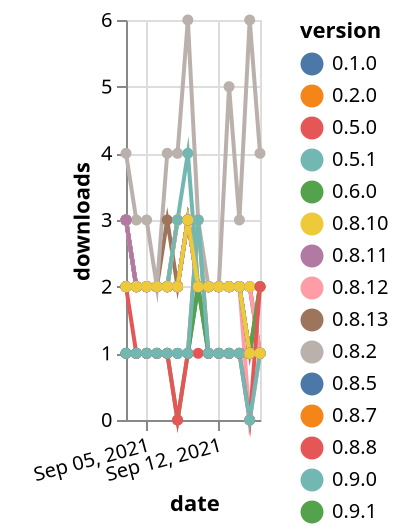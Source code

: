 {"$schema": "https://vega.github.io/schema/vega-lite/v5.json", "description": "A simple bar chart with embedded data.", "data": {"values": [{"date": "2021-09-03", "total": 228, "delta": 1, "version": "0.2.0"}, {"date": "2021-09-04", "total": 229, "delta": 1, "version": "0.2.0"}, {"date": "2021-09-05", "total": 230, "delta": 1, "version": "0.2.0"}, {"date": "2021-09-06", "total": 231, "delta": 1, "version": "0.2.0"}, {"date": "2021-09-07", "total": 232, "delta": 1, "version": "0.2.0"}, {"date": "2021-09-08", "total": 233, "delta": 1, "version": "0.2.0"}, {"date": "2021-09-09", "total": 234, "delta": 1, "version": "0.2.0"}, {"date": "2021-09-10", "total": 237, "delta": 3, "version": "0.2.0"}, {"date": "2021-09-11", "total": 238, "delta": 1, "version": "0.2.0"}, {"date": "2021-09-12", "total": 239, "delta": 1, "version": "0.2.0"}, {"date": "2021-09-13", "total": 240, "delta": 1, "version": "0.2.0"}, {"date": "2021-09-14", "total": 241, "delta": 1, "version": "0.2.0"}, {"date": "2021-09-15", "total": 242, "delta": 1, "version": "0.2.0"}, {"date": "2021-09-16", "total": 244, "delta": 2, "version": "0.2.0"}, {"date": "2021-09-03", "total": 196, "delta": 3, "version": "1.5.2"}, {"date": "2021-09-04", "total": 198, "delta": 2, "version": "1.5.2"}, {"date": "2021-09-05", "total": 200, "delta": 2, "version": "1.5.2"}, {"date": "2021-09-06", "total": 202, "delta": 2, "version": "1.5.2"}, {"date": "2021-09-07", "total": 204, "delta": 2, "version": "1.5.2"}, {"date": "2021-09-08", "total": 206, "delta": 2, "version": "1.5.2"}, {"date": "2021-09-09", "total": 209, "delta": 3, "version": "1.5.2"}, {"date": "2021-09-10", "total": 211, "delta": 2, "version": "1.5.2"}, {"date": "2021-09-11", "total": 213, "delta": 2, "version": "1.5.2"}, {"date": "2021-09-12", "total": 215, "delta": 2, "version": "1.5.2"}, {"date": "2021-09-13", "total": 217, "delta": 2, "version": "1.5.2"}, {"date": "2021-09-14", "total": 219, "delta": 2, "version": "1.5.2"}, {"date": "2021-09-15", "total": 220, "delta": 1, "version": "1.5.2"}, {"date": "2021-09-16", "total": 221, "delta": 1, "version": "1.5.2"}, {"date": "2021-09-03", "total": 361, "delta": 2, "version": "0.8.13"}, {"date": "2021-09-04", "total": 363, "delta": 2, "version": "0.8.13"}, {"date": "2021-09-05", "total": 365, "delta": 2, "version": "0.8.13"}, {"date": "2021-09-06", "total": 367, "delta": 2, "version": "0.8.13"}, {"date": "2021-09-07", "total": 369, "delta": 2, "version": "0.8.13"}, {"date": "2021-09-08", "total": 372, "delta": 3, "version": "0.8.13"}, {"date": "2021-09-09", "total": 375, "delta": 3, "version": "0.8.13"}, {"date": "2021-09-10", "total": 377, "delta": 2, "version": "0.8.13"}, {"date": "2021-09-11", "total": 379, "delta": 2, "version": "0.8.13"}, {"date": "2021-09-12", "total": 381, "delta": 2, "version": "0.8.13"}, {"date": "2021-09-13", "total": 383, "delta": 2, "version": "0.8.13"}, {"date": "2021-09-14", "total": 385, "delta": 2, "version": "0.8.13"}, {"date": "2021-09-15", "total": 387, "delta": 2, "version": "0.8.13"}, {"date": "2021-09-16", "total": 388, "delta": 1, "version": "0.8.13"}, {"date": "2021-09-03", "total": 246, "delta": 3, "version": "1.1.0"}, {"date": "2021-09-04", "total": 248, "delta": 2, "version": "1.1.0"}, {"date": "2021-09-05", "total": 250, "delta": 2, "version": "1.1.0"}, {"date": "2021-09-06", "total": 252, "delta": 2, "version": "1.1.0"}, {"date": "2021-09-07", "total": 255, "delta": 3, "version": "1.1.0"}, {"date": "2021-09-08", "total": 257, "delta": 2, "version": "1.1.0"}, {"date": "2021-09-09", "total": 260, "delta": 3, "version": "1.1.0"}, {"date": "2021-09-10", "total": 262, "delta": 2, "version": "1.1.0"}, {"date": "2021-09-11", "total": 264, "delta": 2, "version": "1.1.0"}, {"date": "2021-09-12", "total": 266, "delta": 2, "version": "1.1.0"}, {"date": "2021-09-13", "total": 268, "delta": 2, "version": "1.1.0"}, {"date": "2021-09-14", "total": 270, "delta": 2, "version": "1.1.0"}, {"date": "2021-09-15", "total": 271, "delta": 1, "version": "1.1.0"}, {"date": "2021-09-16", "total": 272, "delta": 1, "version": "1.1.0"}, {"date": "2021-09-03", "total": 170, "delta": 4, "version": "1.6.0"}, {"date": "2021-09-04", "total": 173, "delta": 3, "version": "1.6.0"}, {"date": "2021-09-05", "total": 176, "delta": 3, "version": "1.6.0"}, {"date": "2021-09-06", "total": 178, "delta": 2, "version": "1.6.0"}, {"date": "2021-09-07", "total": 182, "delta": 4, "version": "1.6.0"}, {"date": "2021-09-08", "total": 186, "delta": 4, "version": "1.6.0"}, {"date": "2021-09-09", "total": 192, "delta": 6, "version": "1.6.0"}, {"date": "2021-09-10", "total": 195, "delta": 3, "version": "1.6.0"}, {"date": "2021-09-11", "total": 197, "delta": 2, "version": "1.6.0"}, {"date": "2021-09-12", "total": 199, "delta": 2, "version": "1.6.0"}, {"date": "2021-09-13", "total": 204, "delta": 5, "version": "1.6.0"}, {"date": "2021-09-14", "total": 207, "delta": 3, "version": "1.6.0"}, {"date": "2021-09-15", "total": 213, "delta": 6, "version": "1.6.0"}, {"date": "2021-09-16", "total": 217, "delta": 4, "version": "1.6.0"}, {"date": "2021-09-03", "total": 207, "delta": 3, "version": "1.3.6"}, {"date": "2021-09-04", "total": 209, "delta": 2, "version": "1.3.6"}, {"date": "2021-09-05", "total": 211, "delta": 2, "version": "1.3.6"}, {"date": "2021-09-06", "total": 213, "delta": 2, "version": "1.3.6"}, {"date": "2021-09-07", "total": 215, "delta": 2, "version": "1.3.6"}, {"date": "2021-09-08", "total": 217, "delta": 2, "version": "1.3.6"}, {"date": "2021-09-09", "total": 220, "delta": 3, "version": "1.3.6"}, {"date": "2021-09-10", "total": 222, "delta": 2, "version": "1.3.6"}, {"date": "2021-09-11", "total": 224, "delta": 2, "version": "1.3.6"}, {"date": "2021-09-12", "total": 226, "delta": 2, "version": "1.3.6"}, {"date": "2021-09-13", "total": 228, "delta": 2, "version": "1.3.6"}, {"date": "2021-09-14", "total": 230, "delta": 2, "version": "1.3.6"}, {"date": "2021-09-15", "total": 231, "delta": 1, "version": "1.3.6"}, {"date": "2021-09-16", "total": 232, "delta": 1, "version": "1.3.6"}, {"date": "2021-09-03", "total": 327, "delta": 2, "version": "0.9.6"}, {"date": "2021-09-04", "total": 329, "delta": 2, "version": "0.9.6"}, {"date": "2021-09-05", "total": 331, "delta": 2, "version": "0.9.6"}, {"date": "2021-09-06", "total": 333, "delta": 2, "version": "0.9.6"}, {"date": "2021-09-07", "total": 335, "delta": 2, "version": "0.9.6"}, {"date": "2021-09-08", "total": 337, "delta": 2, "version": "0.9.6"}, {"date": "2021-09-09", "total": 340, "delta": 3, "version": "0.9.6"}, {"date": "2021-09-10", "total": 342, "delta": 2, "version": "0.9.6"}, {"date": "2021-09-11", "total": 344, "delta": 2, "version": "0.9.6"}, {"date": "2021-09-12", "total": 346, "delta": 2, "version": "0.9.6"}, {"date": "2021-09-13", "total": 348, "delta": 2, "version": "0.9.6"}, {"date": "2021-09-14", "total": 350, "delta": 2, "version": "0.9.6"}, {"date": "2021-09-15", "total": 351, "delta": 1, "version": "0.9.6"}, {"date": "2021-09-16", "total": 352, "delta": 1, "version": "0.9.6"}, {"date": "2021-09-03", "total": 445, "delta": 2, "version": "0.8.11"}, {"date": "2021-09-04", "total": 447, "delta": 2, "version": "0.8.11"}, {"date": "2021-09-05", "total": 449, "delta": 2, "version": "0.8.11"}, {"date": "2021-09-06", "total": 451, "delta": 2, "version": "0.8.11"}, {"date": "2021-09-07", "total": 453, "delta": 2, "version": "0.8.11"}, {"date": "2021-09-08", "total": 456, "delta": 3, "version": "0.8.11"}, {"date": "2021-09-09", "total": 459, "delta": 3, "version": "0.8.11"}, {"date": "2021-09-10", "total": 461, "delta": 2, "version": "0.8.11"}, {"date": "2021-09-11", "total": 463, "delta": 2, "version": "0.8.11"}, {"date": "2021-09-12", "total": 465, "delta": 2, "version": "0.8.11"}, {"date": "2021-09-13", "total": 467, "delta": 2, "version": "0.8.11"}, {"date": "2021-09-14", "total": 469, "delta": 2, "version": "0.8.11"}, {"date": "2021-09-15", "total": 471, "delta": 2, "version": "0.8.11"}, {"date": "2021-09-16", "total": 472, "delta": 1, "version": "0.8.11"}, {"date": "2021-09-03", "total": 321, "delta": 3, "version": "1.0.0"}, {"date": "2021-09-04", "total": 323, "delta": 2, "version": "1.0.0"}, {"date": "2021-09-05", "total": 325, "delta": 2, "version": "1.0.0"}, {"date": "2021-09-06", "total": 327, "delta": 2, "version": "1.0.0"}, {"date": "2021-09-07", "total": 329, "delta": 2, "version": "1.0.0"}, {"date": "2021-09-08", "total": 331, "delta": 2, "version": "1.0.0"}, {"date": "2021-09-09", "total": 334, "delta": 3, "version": "1.0.0"}, {"date": "2021-09-10", "total": 336, "delta": 2, "version": "1.0.0"}, {"date": "2021-09-11", "total": 338, "delta": 2, "version": "1.0.0"}, {"date": "2021-09-12", "total": 340, "delta": 2, "version": "1.0.0"}, {"date": "2021-09-13", "total": 342, "delta": 2, "version": "1.0.0"}, {"date": "2021-09-14", "total": 344, "delta": 2, "version": "1.0.0"}, {"date": "2021-09-15", "total": 344, "delta": 0, "version": "1.0.0"}, {"date": "2021-09-16", "total": 345, "delta": 1, "version": "1.0.0"}, {"date": "2021-09-03", "total": 205, "delta": 3, "version": "1.3.3"}, {"date": "2021-09-04", "total": 207, "delta": 2, "version": "1.3.3"}, {"date": "2021-09-05", "total": 209, "delta": 2, "version": "1.3.3"}, {"date": "2021-09-06", "total": 211, "delta": 2, "version": "1.3.3"}, {"date": "2021-09-07", "total": 213, "delta": 2, "version": "1.3.3"}, {"date": "2021-09-08", "total": 215, "delta": 2, "version": "1.3.3"}, {"date": "2021-09-09", "total": 218, "delta": 3, "version": "1.3.3"}, {"date": "2021-09-10", "total": 220, "delta": 2, "version": "1.3.3"}, {"date": "2021-09-11", "total": 222, "delta": 2, "version": "1.3.3"}, {"date": "2021-09-12", "total": 224, "delta": 2, "version": "1.3.3"}, {"date": "2021-09-13", "total": 226, "delta": 2, "version": "1.3.3"}, {"date": "2021-09-14", "total": 228, "delta": 2, "version": "1.3.3"}, {"date": "2021-09-15", "total": 229, "delta": 1, "version": "1.3.3"}, {"date": "2021-09-16", "total": 230, "delta": 1, "version": "1.3.3"}, {"date": "2021-09-03", "total": 438, "delta": 2, "version": "0.8.7"}, {"date": "2021-09-04", "total": 440, "delta": 2, "version": "0.8.7"}, {"date": "2021-09-05", "total": 442, "delta": 2, "version": "0.8.7"}, {"date": "2021-09-06", "total": 444, "delta": 2, "version": "0.8.7"}, {"date": "2021-09-07", "total": 446, "delta": 2, "version": "0.8.7"}, {"date": "2021-09-08", "total": 448, "delta": 2, "version": "0.8.7"}, {"date": "2021-09-09", "total": 451, "delta": 3, "version": "0.8.7"}, {"date": "2021-09-10", "total": 453, "delta": 2, "version": "0.8.7"}, {"date": "2021-09-11", "total": 455, "delta": 2, "version": "0.8.7"}, {"date": "2021-09-12", "total": 457, "delta": 2, "version": "0.8.7"}, {"date": "2021-09-13", "total": 459, "delta": 2, "version": "0.8.7"}, {"date": "2021-09-14", "total": 461, "delta": 2, "version": "0.8.7"}, {"date": "2021-09-15", "total": 462, "delta": 1, "version": "0.8.7"}, {"date": "2021-09-16", "total": 463, "delta": 1, "version": "0.8.7"}, {"date": "2021-09-03", "total": 579, "delta": 2, "version": "0.8.2"}, {"date": "2021-09-04", "total": 581, "delta": 2, "version": "0.8.2"}, {"date": "2021-09-05", "total": 583, "delta": 2, "version": "0.8.2"}, {"date": "2021-09-06", "total": 585, "delta": 2, "version": "0.8.2"}, {"date": "2021-09-07", "total": 587, "delta": 2, "version": "0.8.2"}, {"date": "2021-09-08", "total": 589, "delta": 2, "version": "0.8.2"}, {"date": "2021-09-09", "total": 592, "delta": 3, "version": "0.8.2"}, {"date": "2021-09-10", "total": 594, "delta": 2, "version": "0.8.2"}, {"date": "2021-09-11", "total": 596, "delta": 2, "version": "0.8.2"}, {"date": "2021-09-12", "total": 598, "delta": 2, "version": "0.8.2"}, {"date": "2021-09-13", "total": 600, "delta": 2, "version": "0.8.2"}, {"date": "2021-09-14", "total": 602, "delta": 2, "version": "0.8.2"}, {"date": "2021-09-15", "total": 603, "delta": 1, "version": "0.8.2"}, {"date": "2021-09-16", "total": 604, "delta": 1, "version": "0.8.2"}, {"date": "2021-09-03", "total": 489, "delta": 2, "version": "0.8.12"}, {"date": "2021-09-04", "total": 491, "delta": 2, "version": "0.8.12"}, {"date": "2021-09-05", "total": 493, "delta": 2, "version": "0.8.12"}, {"date": "2021-09-06", "total": 495, "delta": 2, "version": "0.8.12"}, {"date": "2021-09-07", "total": 497, "delta": 2, "version": "0.8.12"}, {"date": "2021-09-08", "total": 500, "delta": 3, "version": "0.8.12"}, {"date": "2021-09-09", "total": 503, "delta": 3, "version": "0.8.12"}, {"date": "2021-09-10", "total": 505, "delta": 2, "version": "0.8.12"}, {"date": "2021-09-11", "total": 507, "delta": 2, "version": "0.8.12"}, {"date": "2021-09-12", "total": 509, "delta": 2, "version": "0.8.12"}, {"date": "2021-09-13", "total": 511, "delta": 2, "version": "0.8.12"}, {"date": "2021-09-14", "total": 513, "delta": 2, "version": "0.8.12"}, {"date": "2021-09-15", "total": 515, "delta": 2, "version": "0.8.12"}, {"date": "2021-09-16", "total": 516, "delta": 1, "version": "0.8.12"}, {"date": "2021-09-03", "total": 365, "delta": 2, "version": "0.9.1"}, {"date": "2021-09-04", "total": 367, "delta": 2, "version": "0.9.1"}, {"date": "2021-09-05", "total": 369, "delta": 2, "version": "0.9.1"}, {"date": "2021-09-06", "total": 371, "delta": 2, "version": "0.9.1"}, {"date": "2021-09-07", "total": 373, "delta": 2, "version": "0.9.1"}, {"date": "2021-09-08", "total": 375, "delta": 2, "version": "0.9.1"}, {"date": "2021-09-09", "total": 378, "delta": 3, "version": "0.9.1"}, {"date": "2021-09-10", "total": 380, "delta": 2, "version": "0.9.1"}, {"date": "2021-09-11", "total": 382, "delta": 2, "version": "0.9.1"}, {"date": "2021-09-12", "total": 384, "delta": 2, "version": "0.9.1"}, {"date": "2021-09-13", "total": 386, "delta": 2, "version": "0.9.1"}, {"date": "2021-09-14", "total": 388, "delta": 2, "version": "0.9.1"}, {"date": "2021-09-15", "total": 389, "delta": 1, "version": "0.9.1"}, {"date": "2021-09-16", "total": 390, "delta": 1, "version": "0.9.1"}, {"date": "2021-09-03", "total": 441, "delta": 2, "version": "0.8.5"}, {"date": "2021-09-04", "total": 443, "delta": 2, "version": "0.8.5"}, {"date": "2021-09-05", "total": 445, "delta": 2, "version": "0.8.5"}, {"date": "2021-09-06", "total": 447, "delta": 2, "version": "0.8.5"}, {"date": "2021-09-07", "total": 449, "delta": 2, "version": "0.8.5"}, {"date": "2021-09-08", "total": 451, "delta": 2, "version": "0.8.5"}, {"date": "2021-09-09", "total": 454, "delta": 3, "version": "0.8.5"}, {"date": "2021-09-10", "total": 456, "delta": 2, "version": "0.8.5"}, {"date": "2021-09-11", "total": 458, "delta": 2, "version": "0.8.5"}, {"date": "2021-09-12", "total": 460, "delta": 2, "version": "0.8.5"}, {"date": "2021-09-13", "total": 462, "delta": 2, "version": "0.8.5"}, {"date": "2021-09-14", "total": 464, "delta": 2, "version": "0.8.5"}, {"date": "2021-09-15", "total": 465, "delta": 1, "version": "0.8.5"}, {"date": "2021-09-16", "total": 466, "delta": 1, "version": "0.8.5"}, {"date": "2021-09-03", "total": 425, "delta": 2, "version": "0.8.8"}, {"date": "2021-09-04", "total": 427, "delta": 2, "version": "0.8.8"}, {"date": "2021-09-05", "total": 429, "delta": 2, "version": "0.8.8"}, {"date": "2021-09-06", "total": 431, "delta": 2, "version": "0.8.8"}, {"date": "2021-09-07", "total": 433, "delta": 2, "version": "0.8.8"}, {"date": "2021-09-08", "total": 435, "delta": 2, "version": "0.8.8"}, {"date": "2021-09-09", "total": 438, "delta": 3, "version": "0.8.8"}, {"date": "2021-09-10", "total": 440, "delta": 2, "version": "0.8.8"}, {"date": "2021-09-11", "total": 442, "delta": 2, "version": "0.8.8"}, {"date": "2021-09-12", "total": 444, "delta": 2, "version": "0.8.8"}, {"date": "2021-09-13", "total": 446, "delta": 2, "version": "0.8.8"}, {"date": "2021-09-14", "total": 448, "delta": 2, "version": "0.8.8"}, {"date": "2021-09-15", "total": 449, "delta": 1, "version": "0.8.8"}, {"date": "2021-09-16", "total": 451, "delta": 2, "version": "0.8.8"}, {"date": "2021-09-03", "total": 221, "delta": 3, "version": "1.3.1"}, {"date": "2021-09-04", "total": 223, "delta": 2, "version": "1.3.1"}, {"date": "2021-09-05", "total": 225, "delta": 2, "version": "1.3.1"}, {"date": "2021-09-06", "total": 227, "delta": 2, "version": "1.3.1"}, {"date": "2021-09-07", "total": 229, "delta": 2, "version": "1.3.1"}, {"date": "2021-09-08", "total": 231, "delta": 2, "version": "1.3.1"}, {"date": "2021-09-09", "total": 234, "delta": 3, "version": "1.3.1"}, {"date": "2021-09-10", "total": 236, "delta": 2, "version": "1.3.1"}, {"date": "2021-09-11", "total": 238, "delta": 2, "version": "1.3.1"}, {"date": "2021-09-12", "total": 240, "delta": 2, "version": "1.3.1"}, {"date": "2021-09-13", "total": 242, "delta": 2, "version": "1.3.1"}, {"date": "2021-09-14", "total": 244, "delta": 2, "version": "1.3.1"}, {"date": "2021-09-15", "total": 245, "delta": 1, "version": "1.3.1"}, {"date": "2021-09-16", "total": 246, "delta": 1, "version": "1.3.1"}, {"date": "2021-09-03", "total": 201, "delta": 3, "version": "1.2.3"}, {"date": "2021-09-04", "total": 203, "delta": 2, "version": "1.2.3"}, {"date": "2021-09-05", "total": 205, "delta": 2, "version": "1.2.3"}, {"date": "2021-09-06", "total": 207, "delta": 2, "version": "1.2.3"}, {"date": "2021-09-07", "total": 209, "delta": 2, "version": "1.2.3"}, {"date": "2021-09-08", "total": 211, "delta": 2, "version": "1.2.3"}, {"date": "2021-09-09", "total": 214, "delta": 3, "version": "1.2.3"}, {"date": "2021-09-10", "total": 216, "delta": 2, "version": "1.2.3"}, {"date": "2021-09-11", "total": 218, "delta": 2, "version": "1.2.3"}, {"date": "2021-09-12", "total": 220, "delta": 2, "version": "1.2.3"}, {"date": "2021-09-13", "total": 222, "delta": 2, "version": "1.2.3"}, {"date": "2021-09-14", "total": 224, "delta": 2, "version": "1.2.3"}, {"date": "2021-09-15", "total": 225, "delta": 1, "version": "1.2.3"}, {"date": "2021-09-16", "total": 226, "delta": 1, "version": "1.2.3"}, {"date": "2021-09-03", "total": 429, "delta": 2, "version": "0.8.10"}, {"date": "2021-09-04", "total": 431, "delta": 2, "version": "0.8.10"}, {"date": "2021-09-05", "total": 433, "delta": 2, "version": "0.8.10"}, {"date": "2021-09-06", "total": 435, "delta": 2, "version": "0.8.10"}, {"date": "2021-09-07", "total": 437, "delta": 2, "version": "0.8.10"}, {"date": "2021-09-08", "total": 440, "delta": 3, "version": "0.8.10"}, {"date": "2021-09-09", "total": 443, "delta": 3, "version": "0.8.10"}, {"date": "2021-09-10", "total": 445, "delta": 2, "version": "0.8.10"}, {"date": "2021-09-11", "total": 447, "delta": 2, "version": "0.8.10"}, {"date": "2021-09-12", "total": 449, "delta": 2, "version": "0.8.10"}, {"date": "2021-09-13", "total": 451, "delta": 2, "version": "0.8.10"}, {"date": "2021-09-14", "total": 453, "delta": 2, "version": "0.8.10"}, {"date": "2021-09-15", "total": 455, "delta": 2, "version": "0.8.10"}, {"date": "2021-09-16", "total": 457, "delta": 2, "version": "0.8.10"}, {"date": "2021-09-03", "total": 195, "delta": 3, "version": "1.3.2"}, {"date": "2021-09-04", "total": 197, "delta": 2, "version": "1.3.2"}, {"date": "2021-09-05", "total": 199, "delta": 2, "version": "1.3.2"}, {"date": "2021-09-06", "total": 201, "delta": 2, "version": "1.3.2"}, {"date": "2021-09-07", "total": 203, "delta": 2, "version": "1.3.2"}, {"date": "2021-09-08", "total": 205, "delta": 2, "version": "1.3.2"}, {"date": "2021-09-09", "total": 208, "delta": 3, "version": "1.3.2"}, {"date": "2021-09-10", "total": 210, "delta": 2, "version": "1.3.2"}, {"date": "2021-09-11", "total": 212, "delta": 2, "version": "1.3.2"}, {"date": "2021-09-12", "total": 214, "delta": 2, "version": "1.3.2"}, {"date": "2021-09-13", "total": 216, "delta": 2, "version": "1.3.2"}, {"date": "2021-09-14", "total": 218, "delta": 2, "version": "1.3.2"}, {"date": "2021-09-15", "total": 219, "delta": 1, "version": "1.3.2"}, {"date": "2021-09-16", "total": 220, "delta": 1, "version": "1.3.2"}, {"date": "2021-09-03", "total": 217, "delta": 3, "version": "1.2.0"}, {"date": "2021-09-04", "total": 219, "delta": 2, "version": "1.2.0"}, {"date": "2021-09-05", "total": 221, "delta": 2, "version": "1.2.0"}, {"date": "2021-09-06", "total": 223, "delta": 2, "version": "1.2.0"}, {"date": "2021-09-07", "total": 225, "delta": 2, "version": "1.2.0"}, {"date": "2021-09-08", "total": 227, "delta": 2, "version": "1.2.0"}, {"date": "2021-09-09", "total": 230, "delta": 3, "version": "1.2.0"}, {"date": "2021-09-10", "total": 232, "delta": 2, "version": "1.2.0"}, {"date": "2021-09-11", "total": 234, "delta": 2, "version": "1.2.0"}, {"date": "2021-09-12", "total": 236, "delta": 2, "version": "1.2.0"}, {"date": "2021-09-13", "total": 238, "delta": 2, "version": "1.2.0"}, {"date": "2021-09-14", "total": 240, "delta": 2, "version": "1.2.0"}, {"date": "2021-09-15", "total": 241, "delta": 1, "version": "1.2.0"}, {"date": "2021-09-16", "total": 242, "delta": 1, "version": "1.2.0"}, {"date": "2021-09-03", "total": 157, "delta": 1, "version": "0.1.0"}, {"date": "2021-09-04", "total": 158, "delta": 1, "version": "0.1.0"}, {"date": "2021-09-05", "total": 159, "delta": 1, "version": "0.1.0"}, {"date": "2021-09-06", "total": 160, "delta": 1, "version": "0.1.0"}, {"date": "2021-09-07", "total": 161, "delta": 1, "version": "0.1.0"}, {"date": "2021-09-08", "total": 162, "delta": 1, "version": "0.1.0"}, {"date": "2021-09-09", "total": 163, "delta": 1, "version": "0.1.0"}, {"date": "2021-09-10", "total": 165, "delta": 2, "version": "0.1.0"}, {"date": "2021-09-11", "total": 166, "delta": 1, "version": "0.1.0"}, {"date": "2021-09-12", "total": 167, "delta": 1, "version": "0.1.0"}, {"date": "2021-09-13", "total": 168, "delta": 1, "version": "0.1.0"}, {"date": "2021-09-14", "total": 169, "delta": 1, "version": "0.1.0"}, {"date": "2021-09-15", "total": 170, "delta": 1, "version": "0.1.0"}, {"date": "2021-09-16", "total": 171, "delta": 1, "version": "0.1.0"}, {"date": "2021-09-03", "total": 214, "delta": 3, "version": "1.2.1"}, {"date": "2021-09-04", "total": 216, "delta": 2, "version": "1.2.1"}, {"date": "2021-09-05", "total": 218, "delta": 2, "version": "1.2.1"}, {"date": "2021-09-06", "total": 220, "delta": 2, "version": "1.2.1"}, {"date": "2021-09-07", "total": 222, "delta": 2, "version": "1.2.1"}, {"date": "2021-09-08", "total": 224, "delta": 2, "version": "1.2.1"}, {"date": "2021-09-09", "total": 227, "delta": 3, "version": "1.2.1"}, {"date": "2021-09-10", "total": 229, "delta": 2, "version": "1.2.1"}, {"date": "2021-09-11", "total": 231, "delta": 2, "version": "1.2.1"}, {"date": "2021-09-12", "total": 233, "delta": 2, "version": "1.2.1"}, {"date": "2021-09-13", "total": 235, "delta": 2, "version": "1.2.1"}, {"date": "2021-09-14", "total": 237, "delta": 2, "version": "1.2.1"}, {"date": "2021-09-15", "total": 238, "delta": 1, "version": "1.2.1"}, {"date": "2021-09-16", "total": 239, "delta": 1, "version": "1.2.1"}, {"date": "2021-09-03", "total": 177, "delta": 3, "version": "1.5.0"}, {"date": "2021-09-04", "total": 179, "delta": 2, "version": "1.5.0"}, {"date": "2021-09-05", "total": 181, "delta": 2, "version": "1.5.0"}, {"date": "2021-09-06", "total": 183, "delta": 2, "version": "1.5.0"}, {"date": "2021-09-07", "total": 185, "delta": 2, "version": "1.5.0"}, {"date": "2021-09-08", "total": 187, "delta": 2, "version": "1.5.0"}, {"date": "2021-09-09", "total": 190, "delta": 3, "version": "1.5.0"}, {"date": "2021-09-10", "total": 192, "delta": 2, "version": "1.5.0"}, {"date": "2021-09-11", "total": 194, "delta": 2, "version": "1.5.0"}, {"date": "2021-09-12", "total": 196, "delta": 2, "version": "1.5.0"}, {"date": "2021-09-13", "total": 198, "delta": 2, "version": "1.5.0"}, {"date": "2021-09-14", "total": 200, "delta": 2, "version": "1.5.0"}, {"date": "2021-09-15", "total": 201, "delta": 1, "version": "1.5.0"}, {"date": "2021-09-16", "total": 202, "delta": 1, "version": "1.5.0"}, {"date": "2021-09-03", "total": 175, "delta": 1, "version": "0.6.0"}, {"date": "2021-09-04", "total": 176, "delta": 1, "version": "0.6.0"}, {"date": "2021-09-05", "total": 177, "delta": 1, "version": "0.6.0"}, {"date": "2021-09-06", "total": 178, "delta": 1, "version": "0.6.0"}, {"date": "2021-09-07", "total": 179, "delta": 1, "version": "0.6.0"}, {"date": "2021-09-08", "total": 179, "delta": 0, "version": "0.6.0"}, {"date": "2021-09-09", "total": 180, "delta": 1, "version": "0.6.0"}, {"date": "2021-09-10", "total": 182, "delta": 2, "version": "0.6.0"}, {"date": "2021-09-11", "total": 183, "delta": 1, "version": "0.6.0"}, {"date": "2021-09-12", "total": 184, "delta": 1, "version": "0.6.0"}, {"date": "2021-09-13", "total": 185, "delta": 1, "version": "0.6.0"}, {"date": "2021-09-14", "total": 186, "delta": 1, "version": "0.6.0"}, {"date": "2021-09-15", "total": 187, "delta": 1, "version": "0.6.0"}, {"date": "2021-09-16", "total": 189, "delta": 2, "version": "0.6.0"}, {"date": "2021-09-03", "total": 176, "delta": 2, "version": "0.5.0"}, {"date": "2021-09-04", "total": 177, "delta": 1, "version": "0.5.0"}, {"date": "2021-09-05", "total": 178, "delta": 1, "version": "0.5.0"}, {"date": "2021-09-06", "total": 179, "delta": 1, "version": "0.5.0"}, {"date": "2021-09-07", "total": 180, "delta": 1, "version": "0.5.0"}, {"date": "2021-09-08", "total": 180, "delta": 0, "version": "0.5.0"}, {"date": "2021-09-09", "total": 181, "delta": 1, "version": "0.5.0"}, {"date": "2021-09-10", "total": 182, "delta": 1, "version": "0.5.0"}, {"date": "2021-09-11", "total": 183, "delta": 1, "version": "0.5.0"}, {"date": "2021-09-12", "total": 184, "delta": 1, "version": "0.5.0"}, {"date": "2021-09-13", "total": 185, "delta": 1, "version": "0.5.0"}, {"date": "2021-09-14", "total": 186, "delta": 1, "version": "0.5.0"}, {"date": "2021-09-15", "total": 186, "delta": 0, "version": "0.5.0"}, {"date": "2021-09-16", "total": 188, "delta": 2, "version": "0.5.0"}, {"date": "2021-09-03", "total": 198, "delta": 3, "version": "1.4.0"}, {"date": "2021-09-04", "total": 200, "delta": 2, "version": "1.4.0"}, {"date": "2021-09-05", "total": 202, "delta": 2, "version": "1.4.0"}, {"date": "2021-09-06", "total": 204, "delta": 2, "version": "1.4.0"}, {"date": "2021-09-07", "total": 206, "delta": 2, "version": "1.4.0"}, {"date": "2021-09-08", "total": 208, "delta": 2, "version": "1.4.0"}, {"date": "2021-09-09", "total": 211, "delta": 3, "version": "1.4.0"}, {"date": "2021-09-10", "total": 213, "delta": 2, "version": "1.4.0"}, {"date": "2021-09-11", "total": 215, "delta": 2, "version": "1.4.0"}, {"date": "2021-09-12", "total": 217, "delta": 2, "version": "1.4.0"}, {"date": "2021-09-13", "total": 219, "delta": 2, "version": "1.4.0"}, {"date": "2021-09-14", "total": 221, "delta": 2, "version": "1.4.0"}, {"date": "2021-09-15", "total": 222, "delta": 1, "version": "1.4.0"}, {"date": "2021-09-16", "total": 223, "delta": 1, "version": "1.4.0"}, {"date": "2021-09-03", "total": 439, "delta": 2, "version": "0.9.0"}, {"date": "2021-09-04", "total": 441, "delta": 2, "version": "0.9.0"}, {"date": "2021-09-05", "total": 443, "delta": 2, "version": "0.9.0"}, {"date": "2021-09-06", "total": 445, "delta": 2, "version": "0.9.0"}, {"date": "2021-09-07", "total": 447, "delta": 2, "version": "0.9.0"}, {"date": "2021-09-08", "total": 450, "delta": 3, "version": "0.9.0"}, {"date": "2021-09-09", "total": 454, "delta": 4, "version": "0.9.0"}, {"date": "2021-09-10", "total": 456, "delta": 2, "version": "0.9.0"}, {"date": "2021-09-11", "total": 458, "delta": 2, "version": "0.9.0"}, {"date": "2021-09-12", "total": 460, "delta": 2, "version": "0.9.0"}, {"date": "2021-09-13", "total": 462, "delta": 2, "version": "0.9.0"}, {"date": "2021-09-14", "total": 464, "delta": 2, "version": "0.9.0"}, {"date": "2021-09-15", "total": 465, "delta": 1, "version": "0.9.0"}, {"date": "2021-09-16", "total": 466, "delta": 1, "version": "0.9.0"}, {"date": "2021-09-03", "total": 210, "delta": 1, "version": "0.5.1"}, {"date": "2021-09-04", "total": 211, "delta": 1, "version": "0.5.1"}, {"date": "2021-09-05", "total": 212, "delta": 1, "version": "0.5.1"}, {"date": "2021-09-06", "total": 213, "delta": 1, "version": "0.5.1"}, {"date": "2021-09-07", "total": 214, "delta": 1, "version": "0.5.1"}, {"date": "2021-09-08", "total": 215, "delta": 1, "version": "0.5.1"}, {"date": "2021-09-09", "total": 216, "delta": 1, "version": "0.5.1"}, {"date": "2021-09-10", "total": 219, "delta": 3, "version": "0.5.1"}, {"date": "2021-09-11", "total": 220, "delta": 1, "version": "0.5.1"}, {"date": "2021-09-12", "total": 221, "delta": 1, "version": "0.5.1"}, {"date": "2021-09-13", "total": 222, "delta": 1, "version": "0.5.1"}, {"date": "2021-09-14", "total": 223, "delta": 1, "version": "0.5.1"}, {"date": "2021-09-15", "total": 223, "delta": 0, "version": "0.5.1"}, {"date": "2021-09-16", "total": 224, "delta": 1, "version": "0.5.1"}, {"date": "2021-09-03", "total": 350, "delta": 2, "version": "0.9.5"}, {"date": "2021-09-04", "total": 352, "delta": 2, "version": "0.9.5"}, {"date": "2021-09-05", "total": 354, "delta": 2, "version": "0.9.5"}, {"date": "2021-09-06", "total": 356, "delta": 2, "version": "0.9.5"}, {"date": "2021-09-07", "total": 358, "delta": 2, "version": "0.9.5"}, {"date": "2021-09-08", "total": 360, "delta": 2, "version": "0.9.5"}, {"date": "2021-09-09", "total": 363, "delta": 3, "version": "0.9.5"}, {"date": "2021-09-10", "total": 365, "delta": 2, "version": "0.9.5"}, {"date": "2021-09-11", "total": 367, "delta": 2, "version": "0.9.5"}, {"date": "2021-09-12", "total": 369, "delta": 2, "version": "0.9.5"}, {"date": "2021-09-13", "total": 371, "delta": 2, "version": "0.9.5"}, {"date": "2021-09-14", "total": 373, "delta": 2, "version": "0.9.5"}, {"date": "2021-09-15", "total": 374, "delta": 1, "version": "0.9.5"}, {"date": "2021-09-16", "total": 375, "delta": 1, "version": "0.9.5"}]}, "width": "container", "mark": {"type": "line", "point": {"filled": true}}, "encoding": {"x": {"field": "date", "type": "temporal", "timeUnit": "yearmonthdate", "title": "date", "axis": {"labelAngle": -15}}, "y": {"field": "delta", "type": "quantitative", "title": "downloads"}, "color": {"field": "version", "type": "nominal"}, "tooltip": {"field": "delta"}}}
